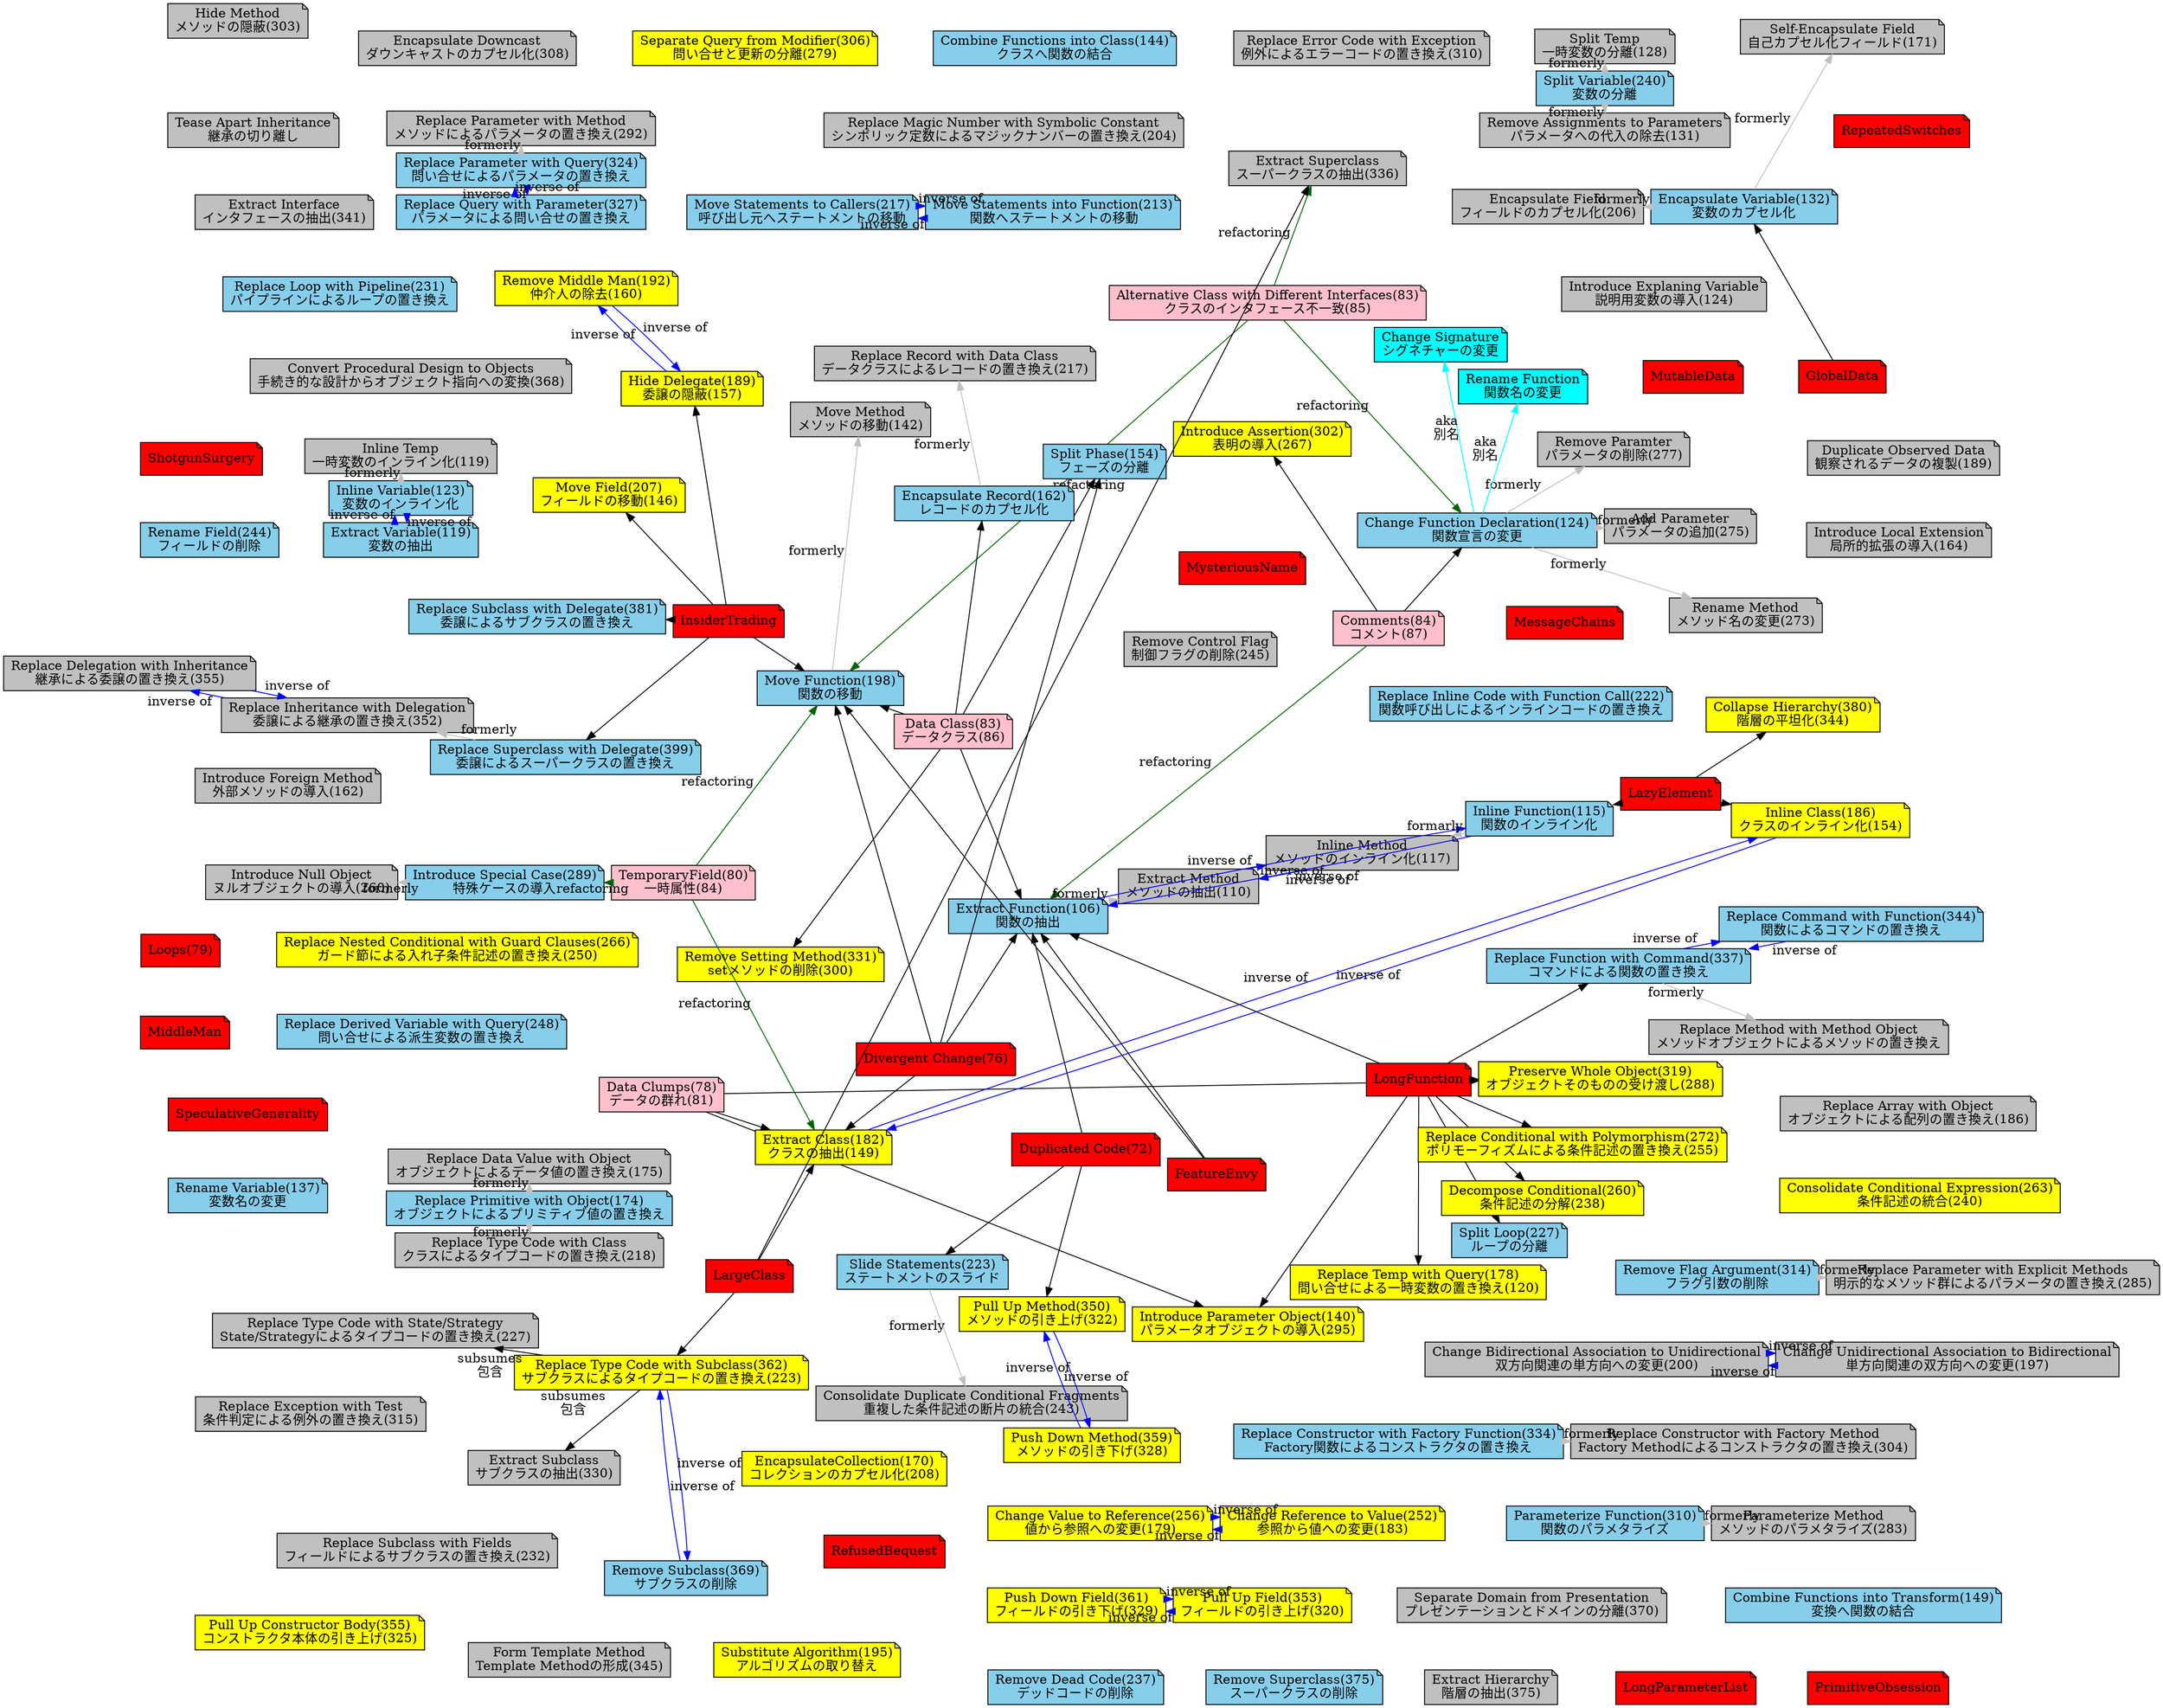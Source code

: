digraph Refactoring2ndEdition {
    graph [
        charset="UTF-8";
        //layout=neato; overlap = false; splines = true;
        //layout=circo;
        //layout=fdp; overlap = false;
        layout=twopi; overlap = false;
        //layout=dot; rankdir=LR;
    ];

    node [
        shape="note",
        style="filled",
        fillcolor="red",
    ];

    /* -------------------- */
    /* 1st Edition / Japanese */
    subgraph cluster_1 {
        label="1st Edition";

        // 第6章 : メソッドの構成
        // P.110 replaced -> Extract Function
        ExtractMethod [label="Extract Method\nメソッドの抽出(110)", fillcolor="gray"];
        // P.117 replaced -> Inline Function
        InlineMethod [label="Inline Method\nメソッドのインライン化(117)", fillcolor="gray"];
        // P.119 replaced -> Inline Variable
        InlineTemp [label="Inline Temp\n一時変数のインライン化(119)", fillcolor="gray"];
        // P.120 kept
        // ReplaceTempwithQuery;
        // P.124 kept
        // Extract Variable;
        IntroduceExplaningVariable [label="Introduce Explaning Variable\n説明用変数の導入(124)", fillcolor="gray"];
        // P.128 replaced -> Split Variable
        // SplitTemporaryVariable;
        SplitTemp [label="Split Temp\n一時変数の分離(128)", fillcolor="gray"]
        // P.131 replaced -> Split Variable
        RemoveAssignmentstoParameters [label="Remove Assignments to Parameters\nパラメータへの代入の除去(131)", fillcolor="gray"];
        // P.135
        ReplaceMethodwithMethodObject [label="Replace Method with Method Object\nメソッドオブジェクトによるメソッドの置き換え", fillcolor="gray"];
        // P.139
        // SubstituteAlgorithm;

        // 第7章 : オブジェクト間での特性の移動
        // P.142
        MoveMethod [label="Move Method\nメソッドの移動(142)", fillcolor="gray"];
        // P.146
        // MoveField;
        // P.149
        // ExtractClass;
        // P.154
        // InlineClass;
        // P.157
        // HideDelegate;
        // P.160
        // RemoveMiddleMan;
        // P.162
        IntroduceForeignMethod [label="Introduce Foreign Method\n外部メソッドの導入(162)", fillcolor="gray"];
        // P.164
        IntroduceLocalExtension [label="Introduce Local Extension\n局所的拡張の導入(164)", fillcolor="gray"];

        // 第8章 : データの再編成
        // P.171
        SelfEncapsulateField [label="Self-Encapsulate Field\n自己カプセル化フィールド(171)", fillcolor="gray"];
        // P.175
        ReplaceDataValuewithObject [label="Replace Data Value with Object\nオブジェクトによるデータ値の置き換え(175)", fillcolor="gray"];
        // P.179
        // ChangeValuetoReference;
        // P.183
        // ChangeReferencetoValue;
        // P.186
        ReplaceArraywithObject [label="Replace Array with Object\nオブジェクトによる配列の置き換え(186)", fillcolor="gray"];
        // P.189
        DuplicateObservedData [label="Duplicate Observed Data\n観察されるデータの複製(189)", fillcolor="gray"];
        // P.197
        ChangeUnidirectionalAssociationtoBidirectional [label="Change Unidirectional Association to Bidirectional\n単方向関連の双方向への変更(197)", fillcolor="gray"];
        ChangeUnidirectionalAssociationtoBidirectional -> ChangeBidirectionalAssociationtoUnidirectional [label="inverse of", color="blue"];
        // P.200
        ChangeBidirectionalAssociationtoUnidirectional [label="Change Bidirectional Association to Unidirectional\n双方向関連の単方向への変更(200)", fillcolor="gray"];
        ChangeBidirectionalAssociationtoUnidirectional -> ChangeUnidirectionalAssociationtoBidirectional [label="inverse of", color="blue"];
        // P.204
        ReplaceMagicNumberwithSymbolicConstant [label="Replace Magic Number with Symbolic Constant\nシンボリック定数によるマジックナンバーの置き換え(204)", fillcolor="gray"];
        // P.206
        EncapsulateField [label="Encapsulate Field\nフィールドのカプセル化(206)", fillcolor="gray"];
        // P.208
        // EncapsulateCollection;
        // P.217
        ReplaceRecordwithDataClass [label="Replace Record with Data Class\nデータクラスによるレコードの置き換え(217)", fillcolor="gray"];
        // P.218
        ReplaceTypeCodewithClass [label="Replace Type Code with Class\nクラスによるタイプコードの置き換え(218)", fillcolor="gray"];
        // P.223
        //ReplaceTypeCodewithSubclasses;
        // P.227
        ReplaceTypeCodewithStateStrategy [label="Replace Type Code with State/Strategy\nState/Strategyによるタイプコードの置き換え(227)", fillcolor="gray"];
        // P.232
        ReplaceSubclasswithFields [label="Replace Subclass with Fields\nフィールドによるサブクラスの置き換え(232)", fillcolor="gray"];

        // 第9章 : 条件記述の単純化
        // P.238
        // DecomposeConditional;
        // P.240
        // ConsolidateConditionalExpression;
        // P.243
        ConsolidateDuplicateConditionalFragments [label="Consolidate Duplicate Conditional Fragments\n重複した条件記述の断片の統合(243)", fillcolor="gray"];
        // P.245
        RemoveControlFlag [label="Remove Control Flag\n制御フラグの削除(245)", fillcolor="gray"];
        // P.250
        // ReplaceNestedConditionalwithGuardClauses;
        // P.255
        // ReplaceConditionalwithPolymorphism;
        // P.260
        IntroduceNullObject [label="Introduce Null Object\nヌルオブジェクトの導入(260)", fillcolor="gray"];
        // P.267
        // IntroduceAssertion;

        // 第10章 : メソッド呼び出しの単純化
        // P.273
        RenameMethod [label="Rename Method\nメソッド名の変更(273)", fillcolor="gray"];
        // P.275
        AddParameter [label="Add Parameter\nパラメータの追加(275)", fillcolor="gray"];
        // P.277
        RemoveParameter [label="Remove Paramter\nパラメータの削除(277)", fillcolor="gray"];
        // P.279
        // SeparateQueryfromModifier;
        // P.283
        ParameterizeMethod [label="Parameterize Method\nメソッドのパラメタライズ(283)", fillcolor="gray"];
        // P.285
        ReplaceParameterwithExplicitMethods [label="Replace Parameter with Explicit Methods\n明示的なメソッド群によるパラメータの置き換え(285)", fillcolor="gray"];
        // P.288
        // PreserveWholeObject;
        // P.292
        ReplaceParameterwithMethod [label="Replace Parameter with Method\nメソッドによるパラメータの置き換え(292)", fillcolor="gray"];
        // P.295
        // IntroduceParameterObject;
        // P.300
        // RemoveSettingMethod;
        // P.303
        HideMethod [label="Hide Method\nメソッドの隠蔽(303)", fillcolor="gray"];
        // P.304
        ReplaceConstructorwithFactoryMethod [label="Replace Constructor with Factory Method\nFactory Methodによるコンストラクタの置き換え(304)", fillcolor="gray"];
        // P.308
        EncapsulateDowncast [label="Encapsulate Downcast\nダウンキャストのカプセル化(308)", fillcolor="gray"];
        // P.310
        ReplaceErrorCodewithException [label="Replace Error Code with Exception\n例外によるエラーコードの置き換え(310)", fillcolor="gray"];
        // P.315
        ReplaceExceptionwithTest [label="Replace Exception with Test\n条件判定による例外の置き換え(315)", fillcolor="gray"];

        // 第11章 : 継承の取り扱い
        // P.320
        // PullUpField;
        // P.322
        // PullUpMethod;
        // P.325
        // PullUpConstructorBody;
        // P.328
        // PushDownMethod;
        // P.329
        // PushDownField;
        // P.330
        ExtractSubclass [label="Extract Subclass\nサブクラスの抽出(330)", fillcolor="gray", pos="5,-1!"];
        // P.336
        ExtractSuperclass [label="Extract Superclass\nスーパークラスの抽出(336)", fillcolor="gray", pos="5,-2!"];
        // P.341
        ExtractInterface [label="Extract Interface\nインタフェースの抽出(341)", fillcolor="gray", pos="5,-3!"];
        // P.344
        // CollapseHierarchy;
        // P.345
        FormTemplateMethod [label="Form Template Method\nTemplate Methodの形成(345)", fillcolor="gray", pos="5,-4!"];
        // P.352
        ReplaceInheritancewithDelegation [label="Replace Inheritance with Delegation\n委譲による継承の置き換え(352)", fillcolor="gray", pos="5,-5!"];
        // P.355
        ReplaceDelegationwithInheritance [label="Replace Delegation with Inheritance\n継承による委譲の置き換え(355)", fillcolor="gray", pos="5,-6!"];

        // 第12章 : 大きなリファクタリング
        // P.362
        TeaseApartInheritance [label="Tease Apart Inheritance\n継承の切り離し", fillcolor="gray"];
        // P.368
        ConvertProceduralDesigntoObjects [label="Convert Procedural Design to Objects\n手続き的な設計からオブジェクト指向への変換(368)", fillcolor="gray"];
        // P.370
        SeparateDomainfromPresentation [label="Separate Domain from Presentation\nプレゼンテーションとドメインの分離(370)", fillcolor="gray"];
        // P.375
        ExtractHierarchy [label="Extract Hierarchy\n階層の抽出(375)", fillcolor="gray"];

    } // 1st end

    // 関連
    ExtractMethod -> InlineMethod [label="inverse of", color="blue"];
    InlineMethod -> ExtractMethod [label="inverse of", color="blue"];
    ReplaceInheritancewithDelegation -> ReplaceDelegationwithInheritance [label="inverse of", color="blue"];
    ReplaceDelegationwithInheritance -> ReplaceInheritancewithDelegation [label="inverse of", color="blue"];

    /* -------------------- */
    /* 2nd Edition */
    subgraph cluster_2 {
        label="2nd Edition";

    // 2nd Bad Smell
    // 2nd P.83
    AlternativeClasswithDifferentInterfaces[label="Alternative Class with Different Interfaces(83)\nクラスのインタフェース不一致(85)" fillcolor="pink"];
    // 2nd P.87
    Comments[label="Comments(84)\nコメント(87)", fillcolor="pink"];
    // 2nd P.86
    DataClass[label="Data Class(83)\nデータクラス(86)", fillcolor="pink"];
    DataClumps[label="Data Clumps(78)\nデータの群れ(81)", fillcolor="pink"];
    DivergentChange[label="Divergent Change(76)"];
    DuplicatedCode[label="Duplicated Code(72)"];
    FeatureEnvy;
    GlobalData;
    InsiderTrading;
    LargeClass;
    LazyElement;
    LongFunction;
    LongParameterList;
    Loops[label="Loops(79)"];
    MessageChains;
    MiddleMan;
    MutableData;
    MysteriousName;
    PrimitiveObsession;
    RefusedBequest;
    RepeatedSwitches;
    ShotgunSurgery;
    SpeculativeGenerality;
    TemporaryField[label="TemporaryField(80)\n一時属性(84)", fillcolor="pink"];

    // 2nd Chapter 6 : A First Set of Refactorings
    subgraph cluster_2_6 {
        label="2nd Chapter 6";
        // 2nd P.106
        ExtractFunction [label="Extract Function(106)\n関数の抽出", fillcolor="skyblue", pos="0,-1!"];
        // 2nd P.115
        InlineFunction [label="Inline Function(115)\n関数のインライン化", fillcolor="skyblue", pos="0,-2!"];
        // 2nd P.119
        ExtractVariable [label="Extract Variable(119)\n変数の抽出", fillcolor="skyblue", pos="0,-3!"];
        // 2nd P.123
        InlineVariable [label="Inline Variable(123)\n変数のインライン化", fillcolor="skyblue", pos="0,-4!"];
        // 2nd P.124
        ChangeFunctionDeclaration [label="Change Function Declaration(124)\n関数宣言の変更", URL="https://refactoring.com/catalog/changeFunctionDeclaration.html", fillcolor="skyblue", pos="0,-5!"];
        RenameFunction [label="Rename Function\n関数名の変更", fillcolor="cyan", pos="3,-5!"];
        ChangeSignature [label="Change Signature\nシグネチャーの変更", fillcolor="cyan", pos="3,-6!"];
        // 2nd P.132
        EncapsulateVariable [label="Encapsulate Variable(132)\n変数のカプセル化", fillcolor="skyblue", pos="0,-6!"];
        // 2nd P.137
        RenameVariable [label="Rename Variable(137)\n変数名の変更", fillcolor="skyblue", pos="0,-7!"];
        // 2nd P.140
        IntroduceParameterObject [label="Introduce Parameter Object(140)\nパラメータオブジェクトの導入(295)", fillcolor="yellow", pos="0,-8!"];
        // 2nd P.144
        CombineFunctionsintoClass [label="Combine Functions into Class(144)\nクラスへ関数の結合", fillcolor="skyblue", pos="0,-9!"];
        // 2nd P.149
        CombineFunctionsintoTransform [label="Combine Functions into Transform(149)\n変換へ関数の結合", fillcolor="skyblue", pos="0,-10!"];
        // 2nd P.154
        SplitPhase [label="Split Phase(154)\nフェーズの分離", fillcolor="skyblue", pos="0,-11!"];
    }

    // 2nd Chapter 7 : Encapsulation
    subgraph cluster_2_7 {
        label="2nd Chapter 7";
        // 2nd P.162
        EncapsulateRecord [label="Encapsulate Record(162)\nレコードのカプセル化", fillcolor="skyblue", pos="0,-1!"];
        // 2nd P.170
        EncapsulateCollection [label="EncapsulateCollection(170)\nコレクションのカプセル化(208)", fillcolor="yellow", pos="0,-2!"];
        // 2nd P.174
        ReplacePrimitivewithObject [label="Replace Primitive with Object(174)\nオブジェクトによるプリミティブ値の置き換え", fillcolor="skyblue", pos="0,-3!"];
        // 2nd P.178
        ReplaceTempwithQuery [label="Replace Temp with Query(178)\n問い合せによる一時変数の置き換え(120)", fillcolor="yellow", pos="0,-4!"];
        // 2nd P.182
        ExtractClass [label="Extract Class(182)\nクラスの抽出(149)", fillcolor="yellow", pos="0,-5!"];
        // 2nd P.186
        InlineClass [label="Inline Class(186)\nクラスのインライン化(154)", fillcolor="yellow", pos="0,-6!"];
        // 2nd P.189
        HideDelegate [label="Hide Delegate(189)\n委譲の隠蔽(157)", fillcolor="yellow", pos="0,-7!"];
        // 2nd P.192
        RemoveMiddleMan [label="Remove Middle Man(192)\n仲介人の除去(160)", fillcolor="yellow", pos="0,-8!"];
        // 2nd P.195
        SubstituteAlgorithm [label="Substitute Algorithm(195)\nアルゴリズムの取り替え", fillcolor="yellow", pos="0,-9!"];
    }

    // 2nd Chapter 8 : Moving Features
    subgraph cluster_2_8 {
        label="2nd Chapter 8";
        // 2nd P.198
        MoveFunction [label="Move Function(198)\n関数の移動", fillcolor="skyblue", pos="0,-1!"];
        // 2nd P.207
        MoveField [label="Move Field(207)\nフィールドの移動(146)", fillcolor="yellow", pos="0,-2!"];
        // 2nd P.213
        MoveStatementsintoFunction [label="Move Statements into Function(213)\n 関数へステートメントの移動", fillcolor="skyblue", pos="0,-3!"];
        MoveStatementsintoFunction -> MoveStatementstoCallers [label="inverse of", color="blue"];
        // 2nd P.217
        MoveStatementstoCallers [label="Move Statements to Callers(217)\n呼び出し元へステートメントの移動", fillcolor="skyblue", pos="0,-4!"];
        MoveStatementstoCallers -> MoveStatementsintoFunction [label="inverse of", color="blue"];
        // 2nd P.222
        ReplaceInlineCodewithFunctionCall [label="Replace Inline Code with Function Call(222)\n関数呼び出しによるインラインコードの置き換え", fillcolor="skyblue", pos="0,-5!"];
        // 2nd P.223
        SlideStatements [label="Slide Statements(223)\nステートメントのスライド", fillcolor="skyblue", pos="0,-6!"];
        // 2nd P.227
        SplitLoop [label="Split Loop(227)\nループの分離", fillcolor="skyblue", pos="0,-7!"];
        // 2nd P.231
        ReplaceLoopwithPipeline [label="Replace Loop with Pipeline(231)\nパイプラインによるループの置き換え", fillcolor="skyblue", pos="0,-8!"];
        // 2nd P.237
        RemoveDeadCode [label="Remove Dead Code(237)\nデッドコードの削除", fillcolor="skyblue", pos="0,-9!"];
    }

    // 2nd Chapter 9 : Organizing Data
    subgraph cluster_2_9 {
        label="2nd Chapter 9";
        // 2nd P.240
        SplitVariable [label="Split Variable(240)\n変数の分離", fillcolor="skyblue", pos="0,-1!"];
        // 2nd P.244
        RenameField [label="Rename Field(244)\nフィールドの削除", fillcolor="skyblue", pos="0,-2!"];
        // 2nd P.248
        ReplaceDerivedVariablewithQuery [label="Replace Derived Variable with Query(248)\n問い合せによる派生変数の置き換え", fillcolor="skyblue", pos="0,-3!"];
        // 2nd P.252
        ChangeReferencetoValue [label="Change Reference to Value(252)\n参照から値への変更(183)", fillcolor="yellow", pos="0,-4!"];
        ChangeReferencetoValue -> ChangeValuetoReference [label="inverse of", color="blue"];
        // 2nd P.256
        ChangeValuetoReference [label="Change Value to Reference(256)\n値から参照への変更(179)", fillcolor="yellow", pos="0,-5!"];
        ChangeValuetoReference -> ChangeReferencetoValue [label="inverse of", color="blue"];
    }

    // 2nd Chapter 10 : Simplifying Conditional Logic
    subgraph cluster_2_10 {
        label="2nd Chapter 10";
        // 2nd P.260
        DecomposeConditional [label="Decompose Conditional(260)\n条件記述の分解(238)", fillcolor="yellow", pos="0,-1!"];
        // 2nd P.263
        ConsolidateConditionalExpression [label="Consolidate Conditional Expression(263)\n条件記述の統合(240)", fillcolor="yellow", pos="0,-2!"];
        // 2nd P.266
        ReplaceNestedConditionalwithGuardClauses [label="Replace Nested Conditional with Guard Clauses(266)\nガード節による入れ子条件記述の置き換え(250)", fillcolor="yellow", pos="0,-3!"];
        // 2nd P.272
        ReplaceConditionalwithPolymorphism [label="Replace Conditional with Polymorphism(272)\nポリモーフィズムによる条件記述の置き換え(255)", fillcolor="yellow", pos="0,-4!"];
        // 2nd P.289
        IntroduceSpecialCase [label="Introduce Special Case(289)\n特殊ケースの導入", fillcolor="skyblue", pos="0,-5!"];
        // 2nd P.302
        IntroduceAssertion [label="Introduce Assertion(302)\n表明の導入(267)", fillcolor="yellow", pos="0,-6!"];
    }

    // 2nd Chapter 11 : Refactoring APIs
    subgraph cluster_2_11 {
        label="2nd Chapter 11";
        // 2nd P.306
        SeparateQueryfromModifier [label="Separate Query from Modifier(306)\n問い合せと更新の分離(279)", fillcolor="yellow"];
        // 2nd P.310
        ParameterizeFunction [label="Parameterize Function(310)\n関数のパラメタライズ", fillcolor="skyblue"];
        // 2nd P.314
        RemoveFlagArgument [label="Remove Flag Argument(314)\nフラグ引数の削除", fillcolor="skyblue"];
        // 2nd P.319
        PreserveWholeObject [label="Preserve Whole Object(319)\nオブジェクトそのものの受け渡し(288)", fillcolor="yellow"];
        // 2nd P.324
        ReplaceParameterwithQuery [label="Replace Parameter with Query(324)\n問い合せによるパラメータの置き換え", fillcolor="skyblue"];
        // 2nd P.327
        ReplaceQuerywithParameter [label="Replace Query with Parameter(327)\nパラメータによる問い合せの置き換え", fillcolor="skyblue"];
        // 2nd P.331
        RemoveSettingMethod [label="Remove Setting Method(331)\nsetメソッドの削除(300)", fillcolor="yellow"];
        // 2nd P.334
        ReplaceConstructorwithFactoryFunction [label="Replace Constructor with Factory Function(334)\nFactory関数によるコンストラクタの置き換え", fillcolor="skyblue"];
        // 2nd P.337
        ReplaceFunctionwithCommand [label="Replace Function with Command(337)\nコマンドによる関数の置き換え", fillcolor="skyblue"];
        // 2nd P.344
        ReplaceCommandwithFunction [label="Replace Command with Function(344)\n関数によるコマンドの置き換え", fillcolor="skyblue"];
    }

    // 2nd Chapter 12 : Dealing with Inheritance
    subgraph cluster_2_12 {
        label="2nd Chapter 12";
        // 2nd P.350
        PullUpMethod [label="Pull Up Method(350)\nメソッドの引き上げ(322)", fillcolor="yellow"];
        // 2nd P.353
        PullUpField [label="Pull Up Field(353)\nフィールドの引き上げ(320)", fillcolor="yellow"];
        // 2nd P.355
        PullUpConstructorBody [label="Pull Up Constructor Body(355)\nコンストラクタ本体の引き上げ(325)", fillcolor="yellow"];
        // 2nd P.359
        PushDownMethod [label="Push Down Method(359)\nメソッドの引き下げ(328)", fillcolor="yellow"];
        // 2nd P.361
        PushDownField [label="Push Down Field(361)\nフィールドの引き下げ(329)", fillcolor="yellow"];
        // 2nd P.362
        ReplaceTypeCodewithSubclasses [label="Replace Type Code with Subclass(362)\nサブクラスによるタイプコードの置き換え(223)", fillcolor="yellow"];
        // 2nd P.369
        RemoveSubclass [label="Remove Subclass(369)\nサブクラスの削除", fillcolor="skyblue"];
        // 2nd P.375
        RemoveSuperclass [label="Remove Superclass(375)\nスーパークラスの削除", fillcolor="skyblue"];
        // 2nd P.380
        CollapseHierarchy [label="Collapse Hierarchy(380)\n階層の平坦化(344)", fillcolor="yellow"];
        // 2nd P.381
        ReplaceSubclasswithDelegate [label="Replace Subclass with Delegate(381)\n委譲によるサブクラスの置き換え", fillcolor="skyblue"];
        // 2nd P.399
        ReplaceSuperclasswithDelegate [label="Replace Superclass with Delegate(399)\n委譲によるスーパークラスの置き換え", fillcolor="skyblue"];
    }

    }   // 2nd end

    // 関連

    // 2nd P.83
    AlternativeClasswithDifferentInterfaces -> ChangeFunctionDeclaration[label="refactoring", color="darkgreen"];
    AlternativeClasswithDifferentInterfaces -> MoveFunction[label="refactoring", color="darkgreen"];
    AlternativeClasswithDifferentInterfaces -> ExtractSuperclass[label="refactoring", color="darkgreen"];
    DataClass -> EncapsulateRecord;
    DataClass -> RemoveSettingMethod;
    DataClass -> MoveFunction;
    DataClass -> ExtractFunction;
    DataClass -> SplitPhase;

    // 2nd P.84
    Comments -> ExtractFunction[label="refactoring", color="darkgreen"];
    Comments -> ChangeFunctionDeclaration;
    Comments -> IntroduceAssertion;

    // 2nd P.78
    DataClumps -> ExtractClass;
    DataClumps -> IntroduceParameterObject;
    DataClumps -> PreserveWholeObject;

    // 2nd P.76
    DivergentChange -> SplitPhase;
    DivergentChange -> MoveFunction;
    DivergentChange -> ExtractFunction;
    DivergentChange -> ExtractClass;

    // 2nd P.72
    DuplicatedCode -> ExtractFunction;
    DuplicatedCode -> SlideStatements;
    DuplicatedCode -> PullUpMethod;

    // 2nd P.77
    FeatureEnvy -> MoveFunction;
    FeatureEnvy -> ExtractFunction;

    // 2nd P.74
    GlobalData -> EncapsulateVariable;

    // 2nd P.82
    InsiderTrading -> MoveFunction;
    InsiderTrading -> MoveField;
    InsiderTrading -> HideDelegate;
    InsiderTrading -> ReplaceSubclasswithDelegate;
    InsiderTrading -> ReplaceSuperclasswithDelegate;

    // 2nd P.82
    LargeClass -> ExtractClass;
    LargeClass -> ExtractSuperclass;
    LargeClass -> ReplaceTypeCodewithSubclasses;

    // 2nd P.80
    LazyElement -> InlineFunction;
    LazyElement -> InlineClass;
    LazyElement -> CollapseHierarchy;

    // 2nd P.73
    LongFunction -> ExtractFunction;
    LongFunction -> ReplaceTempwithQuery;
    LongFunction -> IntroduceParameterObject;
    LongFunction -> PreserveWholeObject;
    LongFunction -> ReplaceFunctionwithCommand;
    LongFunction -> DecomposeConditional;
    LongFunction -> ReplaceConditionalwithPolymorphism;
    LongFunction -> SplitLoop;

    //
    
    // 2nd P.80
    TemporaryField -> ExtractClass [label="refactoring", color="darkgreen"];
    TemporaryField -> MoveFunction [label="refactoring", color="darkgreen"];
    TemporaryField -> IntroduceSpecialCase [label="refactoring", color="darkgreen"];

    // 2nd P.106
    ExtractFunction -> ExtractMethod [label="formerly", color="gray"];
    ExtractFunction -> InlineFunction [label="inverse of", color="blue"];
    // 2nd P.115
    InlineFunction -> InlineMethod [label="formarly", color="gray"];
    InlineFunction -> ExtractFunction [label="inverse of", color="blue"];
    // 2nd P.119
    ExtractVariable -> InlineVariable [label="inverse of", color="blue"];
    // 2nd P.123
    InlineVariable -> InlineTemp [label="formerly", color="gray"];
    InlineVariable -> ExtractVariable [label="inverse of", color="blue"];
    // 2nd P.124
    ChangeFunctionDeclaration -> RenameFunction[label="aka\n別名", color="cyan"];
    ChangeFunctionDeclaration -> RenameMethod[label="formerly", color="gray"];
    ChangeFunctionDeclaration -> AddParameter[label="formerly", color="gray"];
    ChangeFunctionDeclaration -> RemoveParameter[label="formerly", color="gray"];
    ChangeFunctionDeclaration -> ChangeSignature[label="aka\n別名", color="cyan"];
    // 2nd P.132
    EncapsulateVariable -> SelfEncapsulateField [label="formerly", color="gray"];
    EncapsulateVariable -> EncapsulateField [label="formerly", color="gray"];
    // 2nd P.162
    EncapsulateRecord -> ReplaceRecordwithDataClass [label="formerly", color="gray"];
    // 2nd P.174
    ReplacePrimitivewithObject -> ReplaceDataValuewithObject [label="formerly", color="gray"];
    ReplacePrimitivewithObject -> ReplaceTypeCodewithClass [label="formerly", color="gray"];
    // 2nd P.182
    ExtractClass -> InlineClass [label="inverse of", color="blue"];
    // 2nd P.186
    InlineClass -> ExtractClass [label="inverse of", color="blue"];
    // 2nd P.189
    HideDelegate -> RemoveMiddleMan [label="inverse of", color="blue"];
    // 2nd P.192
    RemoveMiddleMan -> HideDelegate [label="inverse of", color="blue"];
    // 2nd P.198
    MoveFunction -> MoveMethod [label="formerly", color="gray"];
    // 2nd P.223
    SlideStatements -> ConsolidateDuplicateConditionalFragments [label="formerly", color="gray"];
    // 2nd P.240
    SplitVariable -> RemoveAssignmentstoParameters [label="formerly", color="gray"]
    SplitVariable -> SplitTemp [label="formerly", color="gray"];
    // 2nd P.289
    IntroduceSpecialCase -> IntroduceNullObject [label="formerly", color="gray"];
    // 2nd P.310
    ParameterizeFunction -> ParameterizeMethod [label="formerly", color="gray"];
    // 2nd P.314
    RemoveFlagArgument -> ReplaceParameterwithExplicitMethods [label="formerly", color="gray"];
    // 2nd P.324
    ReplaceParameterwithQuery -> ReplaceParameterwithMethod [label="formerly", color="gray"];
    ReplaceParameterwithQuery -> ReplaceQuerywithParameter [label="inverse of", color="blue"];
    // 2nd P.327
    ReplaceQuerywithParameter -> ReplaceParameterwithQuery [label="inverse of", color="blue"];
    // 2nd P.334
    ReplaceConstructorwithFactoryFunction -> ReplaceConstructorwithFactoryMethod [label="formerly", color="gray"];
    // 2nd P.337
    ReplaceFunctionwithCommand -> ReplaceMethodwithMethodObject [label="formerly", color="gray"];
    ReplaceFunctionwithCommand -> ReplaceCommandwithFunction [label="inverse of", color="blue"];
    // 2nd P.344
    ReplaceCommandwithFunction -> ReplaceFunctionwithCommand [label="inverse of", color="blue"];
    // 2nd P.350
    PullUpMethod -> PushDownMethod [label="inverse of", color="blue"];
    // 2nd P.353
    PullUpField -> PushDownField [label="inverse of", color="blue"];
    // 2nd P.359
    PushDownMethod -> PullUpMethod [label="inverse of", color="blue"];
    // 2nd P.361
    PushDownField -> PullUpField [label="inverse of", color="blue"];
    // 2nd P.362
    ReplaceTypeCodewithSubclasses -> ReplaceTypeCodewithStateStrategy [label="subsumes\n包含"];
    ReplaceTypeCodewithSubclasses -> ExtractSubclass [label="subsumes\n包含"];
    ReplaceTypeCodewithSubclasses -> RemoveSubclass [label="inverse of", color="blue"];
    // 2nd P.369
    RemoveSubclass -> ReplaceTypeCodewithSubclasses [label="inverse of", color="blue"];
    // 2nd P.399
    ReplaceSuperclasswithDelegate -> ReplaceInheritancewithDelegation [label="formerly", color="gray"];

}